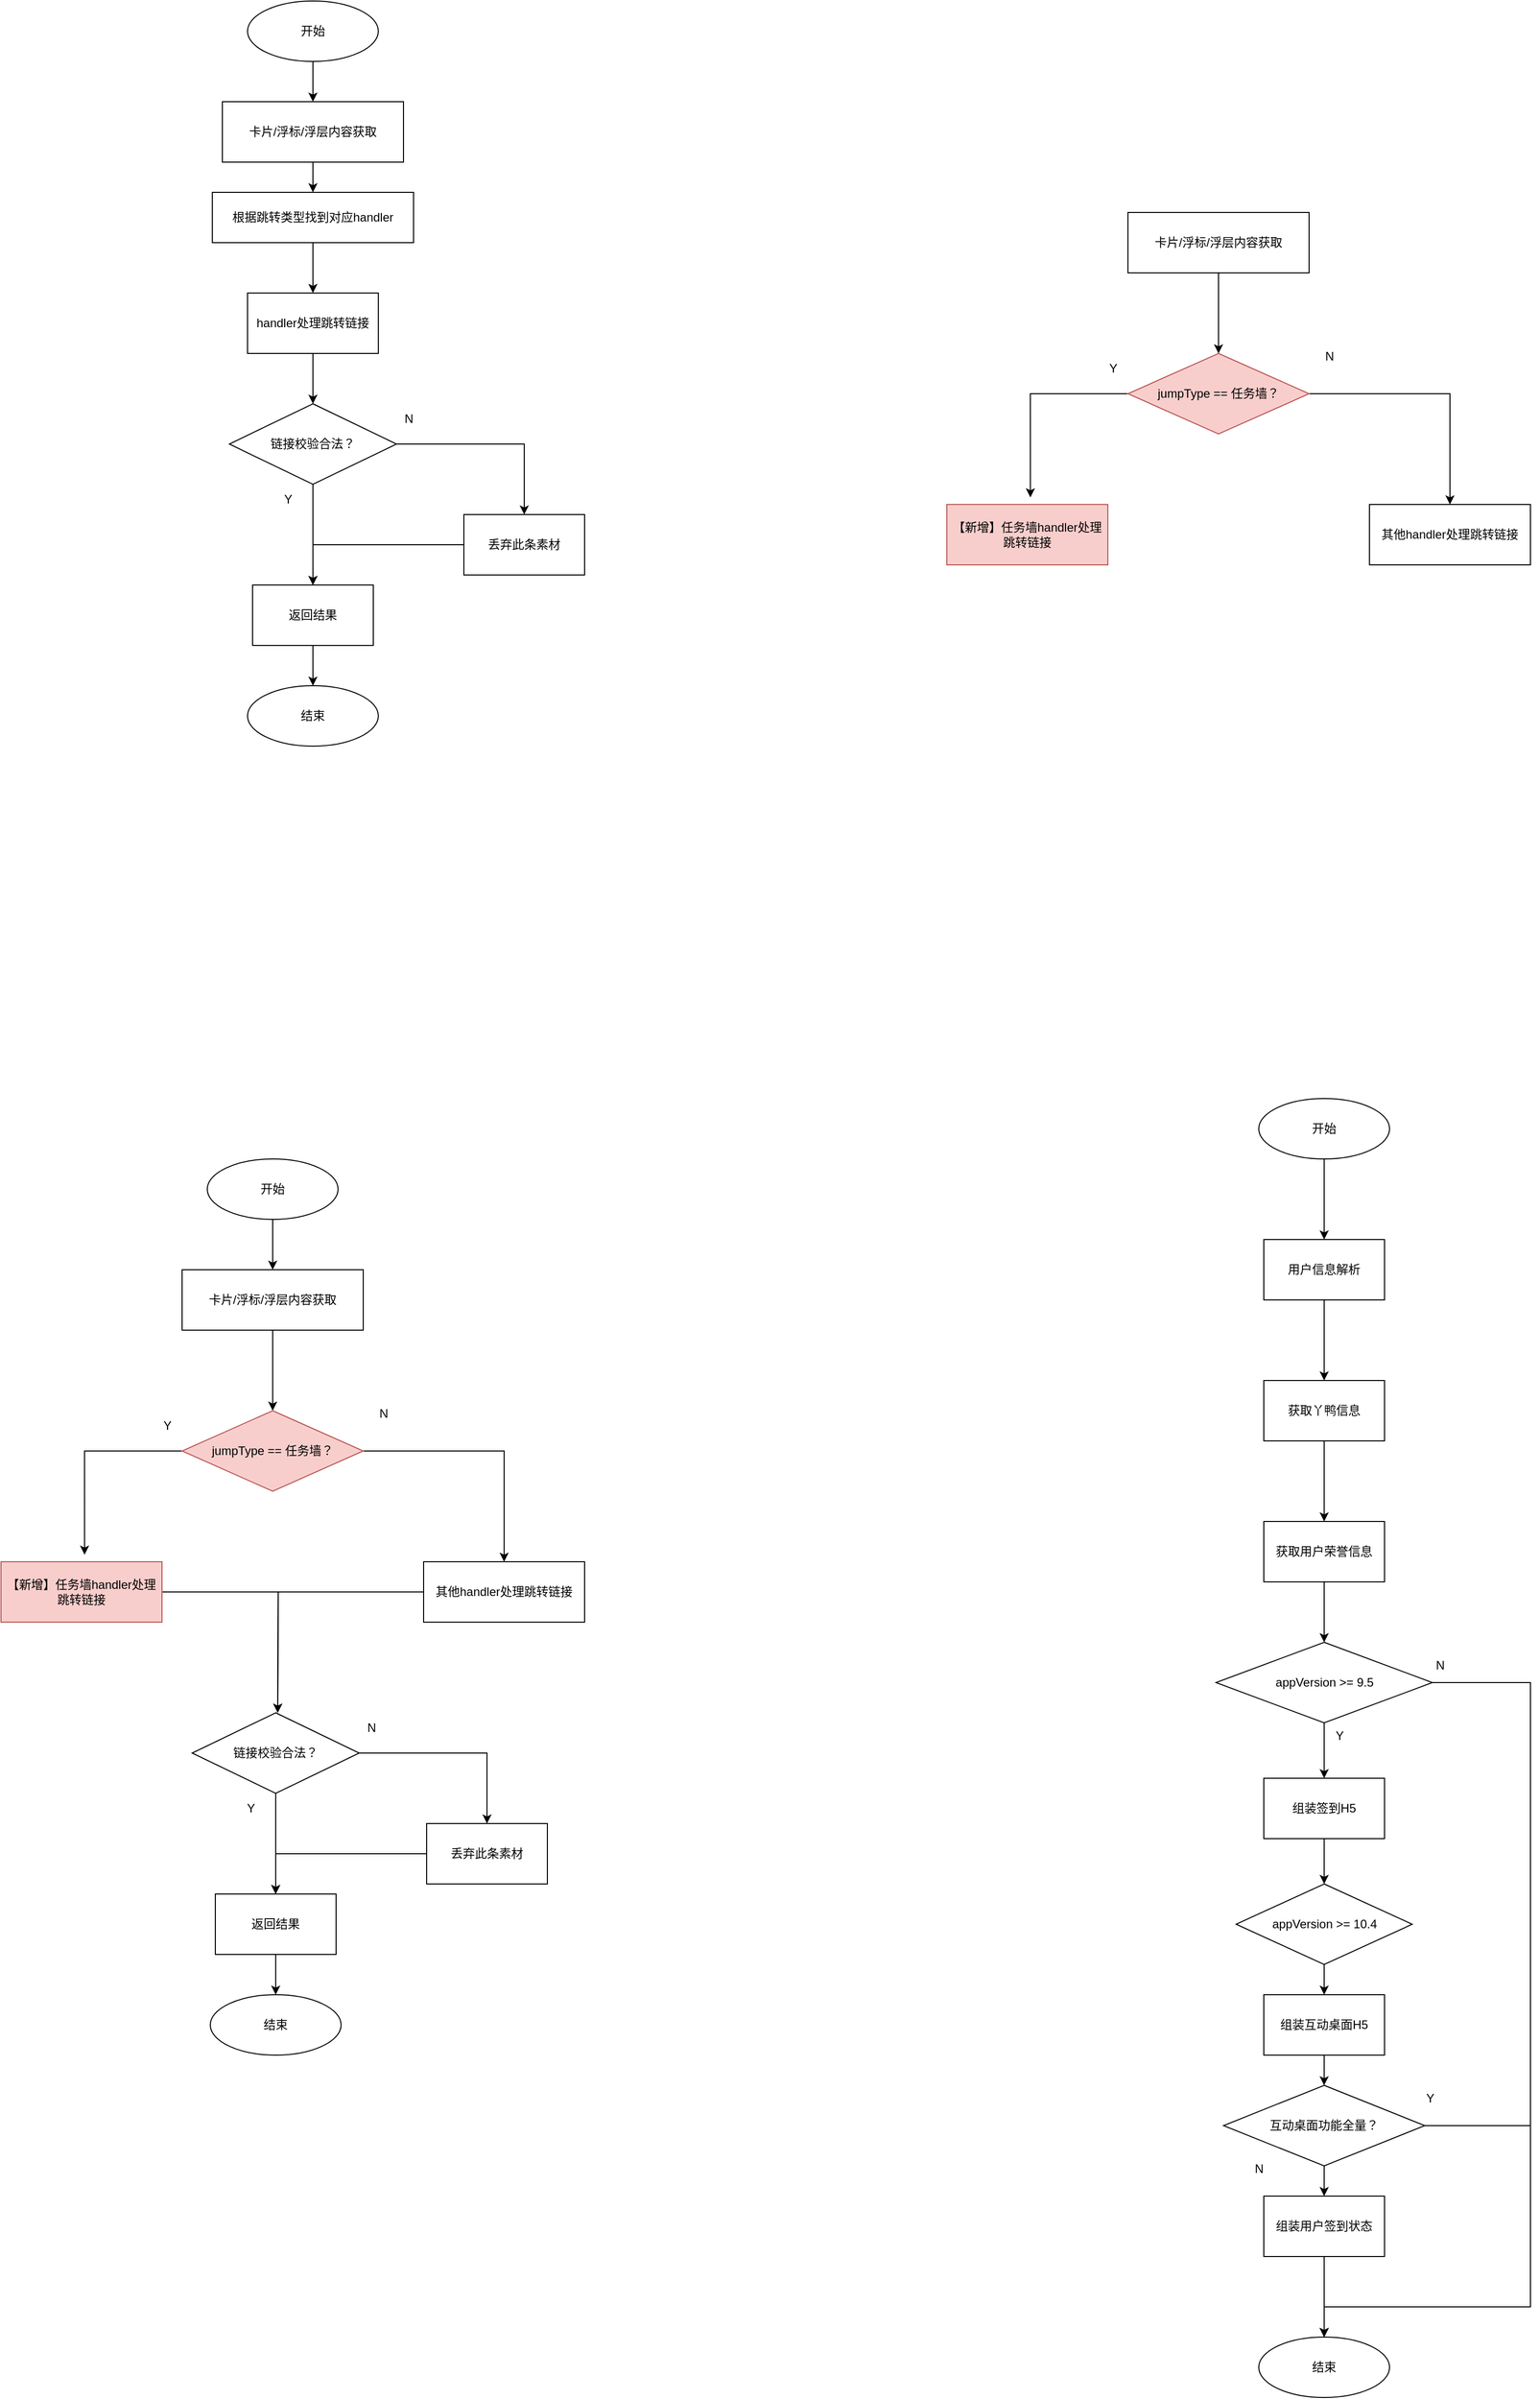 <mxfile version="28.0.6">
  <diagram name="第 1 页" id="rsgkCpmKNGYn_1RYENm2">
    <mxGraphModel dx="1678" dy="2057" grid="1" gridSize="10" guides="1" tooltips="1" connect="1" arrows="1" fold="1" page="1" pageScale="1" pageWidth="827" pageHeight="1169" math="0" shadow="0">
      <root>
        <mxCell id="0" />
        <mxCell id="1" parent="0" />
        <mxCell id="QA0QUVK-8WRyYNtd_WsQ-3" value="" style="edgeStyle=orthogonalEdgeStyle;rounded=0;orthogonalLoop=1;jettySize=auto;html=1;" parent="1" source="QA0QUVK-8WRyYNtd_WsQ-1" edge="1">
          <mxGeometry relative="1" as="geometry">
            <mxPoint x="380" y="60" as="targetPoint" />
          </mxGeometry>
        </mxCell>
        <mxCell id="QA0QUVK-8WRyYNtd_WsQ-1" value="卡片/浮标/浮层内容获取" style="whiteSpace=wrap;html=1;" parent="1" vertex="1">
          <mxGeometry x="290" y="-30" width="180" height="60" as="geometry" />
        </mxCell>
        <mxCell id="QA0QUVK-8WRyYNtd_WsQ-10" value="" style="edgeStyle=orthogonalEdgeStyle;rounded=0;orthogonalLoop=1;jettySize=auto;html=1;" parent="1" source="QA0QUVK-8WRyYNtd_WsQ-7" target="QA0QUVK-8WRyYNtd_WsQ-9" edge="1">
          <mxGeometry relative="1" as="geometry" />
        </mxCell>
        <mxCell id="QA0QUVK-8WRyYNtd_WsQ-7" value="根据跳转类型找到对应handler" style="whiteSpace=wrap;html=1;" parent="1" vertex="1">
          <mxGeometry x="280" y="60" width="200" height="50" as="geometry" />
        </mxCell>
        <mxCell id="QA0QUVK-8WRyYNtd_WsQ-55" style="edgeStyle=orthogonalEdgeStyle;rounded=0;orthogonalLoop=1;jettySize=auto;html=1;entryX=0.5;entryY=0;entryDx=0;entryDy=0;" parent="1" source="QA0QUVK-8WRyYNtd_WsQ-9" target="QA0QUVK-8WRyYNtd_WsQ-45" edge="1">
          <mxGeometry relative="1" as="geometry" />
        </mxCell>
        <mxCell id="QA0QUVK-8WRyYNtd_WsQ-9" value="handler处理跳转链接" style="whiteSpace=wrap;html=1;" parent="1" vertex="1">
          <mxGeometry x="315" y="160" width="130" height="60" as="geometry" />
        </mxCell>
        <mxCell id="QA0QUVK-8WRyYNtd_WsQ-11" value="" style="edgeStyle=orthogonalEdgeStyle;rounded=0;orthogonalLoop=1;jettySize=auto;html=1;" parent="1" source="QA0QUVK-8WRyYNtd_WsQ-12" edge="1">
          <mxGeometry relative="1" as="geometry">
            <mxPoint x="340" y="1270" as="targetPoint" />
          </mxGeometry>
        </mxCell>
        <mxCell id="QA0QUVK-8WRyYNtd_WsQ-12" value="卡片/浮标/浮层内容获取" style="whiteSpace=wrap;html=1;" parent="1" vertex="1">
          <mxGeometry x="250" y="1130" width="180" height="60" as="geometry" />
        </mxCell>
        <mxCell id="QA0QUVK-8WRyYNtd_WsQ-13" value="" style="edgeStyle=orthogonalEdgeStyle;rounded=0;orthogonalLoop=1;jettySize=auto;html=1;exitX=1;exitY=0.5;exitDx=0;exitDy=0;" parent="1" source="QA0QUVK-8WRyYNtd_WsQ-18" target="QA0QUVK-8WRyYNtd_WsQ-15" edge="1">
          <mxGeometry relative="1" as="geometry">
            <mxPoint x="440" y="1295" as="sourcePoint" />
          </mxGeometry>
        </mxCell>
        <mxCell id="QA0QUVK-8WRyYNtd_WsQ-40" style="edgeStyle=orthogonalEdgeStyle;rounded=0;orthogonalLoop=1;jettySize=auto;html=1;entryX=0.5;entryY=0;entryDx=0;entryDy=0;" parent="1" source="QA0QUVK-8WRyYNtd_WsQ-15" edge="1">
          <mxGeometry relative="1" as="geometry">
            <mxPoint x="345" y="1570" as="targetPoint" />
          </mxGeometry>
        </mxCell>
        <mxCell id="QA0QUVK-8WRyYNtd_WsQ-15" value="其他handler处理跳转链接" style="whiteSpace=wrap;html=1;" parent="1" vertex="1">
          <mxGeometry x="490" y="1420" width="160" height="60" as="geometry" />
        </mxCell>
        <mxCell id="QA0QUVK-8WRyYNtd_WsQ-39" style="edgeStyle=orthogonalEdgeStyle;rounded=0;orthogonalLoop=1;jettySize=auto;html=1;entryX=0.5;entryY=0;entryDx=0;entryDy=0;" parent="1" source="QA0QUVK-8WRyYNtd_WsQ-16" edge="1">
          <mxGeometry relative="1" as="geometry">
            <mxPoint x="345" y="1570" as="targetPoint" />
          </mxGeometry>
        </mxCell>
        <mxCell id="QA0QUVK-8WRyYNtd_WsQ-16" value="【新增】任务墙handler处理跳转链接" style="whiteSpace=wrap;html=1;fillColor=#f8cecc;strokeColor=#b85450;" parent="1" vertex="1">
          <mxGeometry x="70" y="1420" width="160" height="60" as="geometry" />
        </mxCell>
        <mxCell id="QA0QUVK-8WRyYNtd_WsQ-17" style="edgeStyle=orthogonalEdgeStyle;rounded=0;orthogonalLoop=1;jettySize=auto;html=1;entryX=0.519;entryY=-0.117;entryDx=0;entryDy=0;entryPerimeter=0;exitX=0;exitY=0.5;exitDx=0;exitDy=0;" parent="1" source="QA0QUVK-8WRyYNtd_WsQ-18" target="QA0QUVK-8WRyYNtd_WsQ-16" edge="1">
          <mxGeometry relative="1" as="geometry">
            <mxPoint x="240" y="1295" as="sourcePoint" />
          </mxGeometry>
        </mxCell>
        <mxCell id="QA0QUVK-8WRyYNtd_WsQ-18" value="jumpType == 任务墙？" style="rhombus;whiteSpace=wrap;html=1;fillColor=#f8cecc;strokeColor=#b85450;" parent="1" vertex="1">
          <mxGeometry x="250" y="1270" width="180" height="80" as="geometry" />
        </mxCell>
        <mxCell id="QA0QUVK-8WRyYNtd_WsQ-21" value="Y" style="text;html=1;align=center;verticalAlign=middle;resizable=0;points=[];autosize=1;strokeColor=none;fillColor=none;" parent="1" vertex="1">
          <mxGeometry x="220" y="1270" width="30" height="30" as="geometry" />
        </mxCell>
        <mxCell id="QA0QUVK-8WRyYNtd_WsQ-23" value="N" style="text;html=1;align=center;verticalAlign=middle;resizable=0;points=[];autosize=1;strokeColor=none;fillColor=none;" parent="1" vertex="1">
          <mxGeometry x="435" y="1258" width="30" height="30" as="geometry" />
        </mxCell>
        <mxCell id="QA0QUVK-8WRyYNtd_WsQ-24" value="" style="edgeStyle=orthogonalEdgeStyle;rounded=0;orthogonalLoop=1;jettySize=auto;html=1;" parent="1" source="QA0QUVK-8WRyYNtd_WsQ-25" edge="1">
          <mxGeometry relative="1" as="geometry">
            <mxPoint x="1280" y="220" as="targetPoint" />
          </mxGeometry>
        </mxCell>
        <mxCell id="QA0QUVK-8WRyYNtd_WsQ-25" value="卡片/浮标/浮层内容获取" style="whiteSpace=wrap;html=1;" parent="1" vertex="1">
          <mxGeometry x="1190" y="80" width="180" height="60" as="geometry" />
        </mxCell>
        <mxCell id="QA0QUVK-8WRyYNtd_WsQ-26" value="" style="edgeStyle=orthogonalEdgeStyle;rounded=0;orthogonalLoop=1;jettySize=auto;html=1;exitX=1;exitY=0.5;exitDx=0;exitDy=0;" parent="1" source="QA0QUVK-8WRyYNtd_WsQ-30" target="QA0QUVK-8WRyYNtd_WsQ-27" edge="1">
          <mxGeometry relative="1" as="geometry">
            <mxPoint x="1380" y="245" as="sourcePoint" />
          </mxGeometry>
        </mxCell>
        <mxCell id="QA0QUVK-8WRyYNtd_WsQ-27" value="其他handler处理跳转链接" style="whiteSpace=wrap;html=1;" parent="1" vertex="1">
          <mxGeometry x="1430" y="370" width="160" height="60" as="geometry" />
        </mxCell>
        <mxCell id="QA0QUVK-8WRyYNtd_WsQ-28" value="【新增】任务墙handler处理跳转链接" style="whiteSpace=wrap;html=1;fillColor=#f8cecc;strokeColor=#b85450;" parent="1" vertex="1">
          <mxGeometry x="1010" y="370" width="160" height="60" as="geometry" />
        </mxCell>
        <mxCell id="QA0QUVK-8WRyYNtd_WsQ-29" style="edgeStyle=orthogonalEdgeStyle;rounded=0;orthogonalLoop=1;jettySize=auto;html=1;entryX=0.519;entryY=-0.117;entryDx=0;entryDy=0;entryPerimeter=0;exitX=0;exitY=0.5;exitDx=0;exitDy=0;" parent="1" source="QA0QUVK-8WRyYNtd_WsQ-30" target="QA0QUVK-8WRyYNtd_WsQ-28" edge="1">
          <mxGeometry relative="1" as="geometry">
            <mxPoint x="1180" y="245" as="sourcePoint" />
          </mxGeometry>
        </mxCell>
        <mxCell id="QA0QUVK-8WRyYNtd_WsQ-30" value="jumpType == 任务墙？" style="rhombus;whiteSpace=wrap;html=1;fillColor=#f8cecc;strokeColor=#b85450;" parent="1" vertex="1">
          <mxGeometry x="1190" y="220" width="180" height="80" as="geometry" />
        </mxCell>
        <mxCell id="QA0QUVK-8WRyYNtd_WsQ-31" value="Y" style="text;html=1;align=center;verticalAlign=middle;resizable=0;points=[];autosize=1;strokeColor=none;fillColor=none;" parent="1" vertex="1">
          <mxGeometry x="1160" y="220" width="30" height="30" as="geometry" />
        </mxCell>
        <mxCell id="QA0QUVK-8WRyYNtd_WsQ-32" value="N" style="text;html=1;align=center;verticalAlign=middle;resizable=0;points=[];autosize=1;strokeColor=none;fillColor=none;" parent="1" vertex="1">
          <mxGeometry x="1375" y="208" width="30" height="30" as="geometry" />
        </mxCell>
        <mxCell id="QA0QUVK-8WRyYNtd_WsQ-69" value="" style="edgeStyle=orthogonalEdgeStyle;rounded=0;orthogonalLoop=1;jettySize=auto;html=1;" parent="1" source="QA0QUVK-8WRyYNtd_WsQ-35" target="QA0QUVK-8WRyYNtd_WsQ-68" edge="1">
          <mxGeometry relative="1" as="geometry" />
        </mxCell>
        <mxCell id="QA0QUVK-8WRyYNtd_WsQ-35" value="开始" style="ellipse;whiteSpace=wrap;html=1;" parent="1" vertex="1">
          <mxGeometry x="1320" y="960" width="130" height="60" as="geometry" />
        </mxCell>
        <mxCell id="QA0QUVK-8WRyYNtd_WsQ-37" style="edgeStyle=orthogonalEdgeStyle;rounded=0;orthogonalLoop=1;jettySize=auto;html=1;entryX=0.5;entryY=0;entryDx=0;entryDy=0;" parent="1" source="QA0QUVK-8WRyYNtd_WsQ-36" target="QA0QUVK-8WRyYNtd_WsQ-12" edge="1">
          <mxGeometry relative="1" as="geometry" />
        </mxCell>
        <mxCell id="QA0QUVK-8WRyYNtd_WsQ-36" value="开始" style="ellipse;whiteSpace=wrap;html=1;" parent="1" vertex="1">
          <mxGeometry x="275" y="1020" width="130" height="60" as="geometry" />
        </mxCell>
        <mxCell id="QA0QUVK-8WRyYNtd_WsQ-42" style="edgeStyle=orthogonalEdgeStyle;rounded=0;orthogonalLoop=1;jettySize=auto;html=1;entryX=0.5;entryY=0;entryDx=0;entryDy=0;" parent="1" source="QA0QUVK-8WRyYNtd_WsQ-41" target="QA0QUVK-8WRyYNtd_WsQ-1" edge="1">
          <mxGeometry relative="1" as="geometry" />
        </mxCell>
        <mxCell id="QA0QUVK-8WRyYNtd_WsQ-41" value="开始" style="ellipse;whiteSpace=wrap;html=1;" parent="1" vertex="1">
          <mxGeometry x="315" y="-130" width="130" height="60" as="geometry" />
        </mxCell>
        <mxCell id="QA0QUVK-8WRyYNtd_WsQ-49" value="" style="edgeStyle=orthogonalEdgeStyle;rounded=0;orthogonalLoop=1;jettySize=auto;html=1;" parent="1" source="QA0QUVK-8WRyYNtd_WsQ-45" target="QA0QUVK-8WRyYNtd_WsQ-48" edge="1">
          <mxGeometry relative="1" as="geometry" />
        </mxCell>
        <mxCell id="QA0QUVK-8WRyYNtd_WsQ-51" value="" style="edgeStyle=orthogonalEdgeStyle;rounded=0;orthogonalLoop=1;jettySize=auto;html=1;" parent="1" source="QA0QUVK-8WRyYNtd_WsQ-45" target="QA0QUVK-8WRyYNtd_WsQ-50" edge="1">
          <mxGeometry relative="1" as="geometry" />
        </mxCell>
        <mxCell id="QA0QUVK-8WRyYNtd_WsQ-45" value="链接校验合法？" style="rhombus;whiteSpace=wrap;html=1;" parent="1" vertex="1">
          <mxGeometry x="297" y="270" width="166" height="80" as="geometry" />
        </mxCell>
        <mxCell id="QA0QUVK-8WRyYNtd_WsQ-52" style="edgeStyle=orthogonalEdgeStyle;rounded=0;orthogonalLoop=1;jettySize=auto;html=1;entryX=0.5;entryY=0;entryDx=0;entryDy=0;" parent="1" source="QA0QUVK-8WRyYNtd_WsQ-48" target="QA0QUVK-8WRyYNtd_WsQ-50" edge="1">
          <mxGeometry relative="1" as="geometry" />
        </mxCell>
        <mxCell id="QA0QUVK-8WRyYNtd_WsQ-48" value="丢弃此条素材" style="whiteSpace=wrap;html=1;" parent="1" vertex="1">
          <mxGeometry x="530" y="380" width="120" height="60" as="geometry" />
        </mxCell>
        <mxCell id="QA0QUVK-8WRyYNtd_WsQ-57" style="edgeStyle=orthogonalEdgeStyle;rounded=0;orthogonalLoop=1;jettySize=auto;html=1;entryX=0.5;entryY=0;entryDx=0;entryDy=0;" parent="1" source="QA0QUVK-8WRyYNtd_WsQ-50" target="QA0QUVK-8WRyYNtd_WsQ-56" edge="1">
          <mxGeometry relative="1" as="geometry" />
        </mxCell>
        <mxCell id="QA0QUVK-8WRyYNtd_WsQ-50" value="返回结果" style="whiteSpace=wrap;html=1;" parent="1" vertex="1">
          <mxGeometry x="320" y="450" width="120" height="60" as="geometry" />
        </mxCell>
        <mxCell id="QA0QUVK-8WRyYNtd_WsQ-53" value="N" style="text;html=1;align=center;verticalAlign=middle;resizable=0;points=[];autosize=1;strokeColor=none;fillColor=none;" parent="1" vertex="1">
          <mxGeometry x="460" y="270" width="30" height="30" as="geometry" />
        </mxCell>
        <mxCell id="QA0QUVK-8WRyYNtd_WsQ-54" value="Y" style="text;html=1;align=center;verticalAlign=middle;resizable=0;points=[];autosize=1;strokeColor=none;fillColor=none;" parent="1" vertex="1">
          <mxGeometry x="340" y="350" width="30" height="30" as="geometry" />
        </mxCell>
        <mxCell id="QA0QUVK-8WRyYNtd_WsQ-56" value="结束" style="ellipse;whiteSpace=wrap;html=1;" parent="1" vertex="1">
          <mxGeometry x="315" y="550" width="130" height="60" as="geometry" />
        </mxCell>
        <mxCell id="QA0QUVK-8WRyYNtd_WsQ-58" value="" style="edgeStyle=orthogonalEdgeStyle;rounded=0;orthogonalLoop=1;jettySize=auto;html=1;" parent="1" source="QA0QUVK-8WRyYNtd_WsQ-60" target="QA0QUVK-8WRyYNtd_WsQ-62" edge="1">
          <mxGeometry relative="1" as="geometry" />
        </mxCell>
        <mxCell id="QA0QUVK-8WRyYNtd_WsQ-59" value="" style="edgeStyle=orthogonalEdgeStyle;rounded=0;orthogonalLoop=1;jettySize=auto;html=1;" parent="1" source="QA0QUVK-8WRyYNtd_WsQ-60" target="QA0QUVK-8WRyYNtd_WsQ-64" edge="1">
          <mxGeometry relative="1" as="geometry" />
        </mxCell>
        <mxCell id="QA0QUVK-8WRyYNtd_WsQ-60" value="链接校验合法？" style="rhombus;whiteSpace=wrap;html=1;" parent="1" vertex="1">
          <mxGeometry x="260" y="1570" width="166" height="80" as="geometry" />
        </mxCell>
        <mxCell id="QA0QUVK-8WRyYNtd_WsQ-61" style="edgeStyle=orthogonalEdgeStyle;rounded=0;orthogonalLoop=1;jettySize=auto;html=1;entryX=0.5;entryY=0;entryDx=0;entryDy=0;" parent="1" source="QA0QUVK-8WRyYNtd_WsQ-62" target="QA0QUVK-8WRyYNtd_WsQ-64" edge="1">
          <mxGeometry relative="1" as="geometry" />
        </mxCell>
        <mxCell id="QA0QUVK-8WRyYNtd_WsQ-62" value="丢弃此条素材" style="whiteSpace=wrap;html=1;" parent="1" vertex="1">
          <mxGeometry x="493" y="1680" width="120" height="60" as="geometry" />
        </mxCell>
        <mxCell id="QA0QUVK-8WRyYNtd_WsQ-63" style="edgeStyle=orthogonalEdgeStyle;rounded=0;orthogonalLoop=1;jettySize=auto;html=1;entryX=0.5;entryY=0;entryDx=0;entryDy=0;" parent="1" source="QA0QUVK-8WRyYNtd_WsQ-64" target="QA0QUVK-8WRyYNtd_WsQ-67" edge="1">
          <mxGeometry relative="1" as="geometry" />
        </mxCell>
        <mxCell id="QA0QUVK-8WRyYNtd_WsQ-64" value="返回结果" style="whiteSpace=wrap;html=1;" parent="1" vertex="1">
          <mxGeometry x="283" y="1750" width="120" height="60" as="geometry" />
        </mxCell>
        <mxCell id="QA0QUVK-8WRyYNtd_WsQ-65" value="N" style="text;html=1;align=center;verticalAlign=middle;resizable=0;points=[];autosize=1;strokeColor=none;fillColor=none;" parent="1" vertex="1">
          <mxGeometry x="423" y="1570" width="30" height="30" as="geometry" />
        </mxCell>
        <mxCell id="QA0QUVK-8WRyYNtd_WsQ-66" value="Y" style="text;html=1;align=center;verticalAlign=middle;resizable=0;points=[];autosize=1;strokeColor=none;fillColor=none;" parent="1" vertex="1">
          <mxGeometry x="303" y="1650" width="30" height="30" as="geometry" />
        </mxCell>
        <mxCell id="QA0QUVK-8WRyYNtd_WsQ-67" value="结束" style="ellipse;whiteSpace=wrap;html=1;" parent="1" vertex="1">
          <mxGeometry x="278" y="1850" width="130" height="60" as="geometry" />
        </mxCell>
        <mxCell id="QA0QUVK-8WRyYNtd_WsQ-71" value="" style="edgeStyle=orthogonalEdgeStyle;rounded=0;orthogonalLoop=1;jettySize=auto;html=1;" parent="1" source="QA0QUVK-8WRyYNtd_WsQ-68" target="QA0QUVK-8WRyYNtd_WsQ-70" edge="1">
          <mxGeometry relative="1" as="geometry" />
        </mxCell>
        <mxCell id="QA0QUVK-8WRyYNtd_WsQ-68" value="用户信息解析" style="whiteSpace=wrap;html=1;" parent="1" vertex="1">
          <mxGeometry x="1325" y="1100" width="120" height="60" as="geometry" />
        </mxCell>
        <mxCell id="QA0QUVK-8WRyYNtd_WsQ-73" value="" style="edgeStyle=orthogonalEdgeStyle;rounded=0;orthogonalLoop=1;jettySize=auto;html=1;" parent="1" source="QA0QUVK-8WRyYNtd_WsQ-70" target="QA0QUVK-8WRyYNtd_WsQ-72" edge="1">
          <mxGeometry relative="1" as="geometry" />
        </mxCell>
        <mxCell id="QA0QUVK-8WRyYNtd_WsQ-70" value="获取丫鸭信息" style="whiteSpace=wrap;html=1;" parent="1" vertex="1">
          <mxGeometry x="1325" y="1240" width="120" height="60" as="geometry" />
        </mxCell>
        <mxCell id="znacegDmGpC1Pjf5fTg1-2" value="" style="edgeStyle=orthogonalEdgeStyle;rounded=0;orthogonalLoop=1;jettySize=auto;html=1;" edge="1" parent="1" source="QA0QUVK-8WRyYNtd_WsQ-72" target="znacegDmGpC1Pjf5fTg1-1">
          <mxGeometry relative="1" as="geometry" />
        </mxCell>
        <mxCell id="QA0QUVK-8WRyYNtd_WsQ-72" value="获取用户荣誉信息" style="whiteSpace=wrap;html=1;" parent="1" vertex="1">
          <mxGeometry x="1325" y="1380" width="120" height="60" as="geometry" />
        </mxCell>
        <mxCell id="znacegDmGpC1Pjf5fTg1-4" value="" style="edgeStyle=orthogonalEdgeStyle;rounded=0;orthogonalLoop=1;jettySize=auto;html=1;" edge="1" parent="1" source="znacegDmGpC1Pjf5fTg1-1" target="znacegDmGpC1Pjf5fTg1-3">
          <mxGeometry relative="1" as="geometry" />
        </mxCell>
        <mxCell id="znacegDmGpC1Pjf5fTg1-8" style="edgeStyle=orthogonalEdgeStyle;rounded=0;orthogonalLoop=1;jettySize=auto;html=1;entryX=0.5;entryY=0;entryDx=0;entryDy=0;" edge="1" parent="1" source="znacegDmGpC1Pjf5fTg1-1" target="znacegDmGpC1Pjf5fTg1-5">
          <mxGeometry relative="1" as="geometry">
            <Array as="points">
              <mxPoint x="1590" y="1540" />
              <mxPoint x="1590" y="2160" />
              <mxPoint x="1385" y="2160" />
            </Array>
          </mxGeometry>
        </mxCell>
        <mxCell id="znacegDmGpC1Pjf5fTg1-1" value="appVersion &amp;gt;= 9.5" style="rhombus;whiteSpace=wrap;html=1;" vertex="1" parent="1">
          <mxGeometry x="1277.5" y="1500" width="215" height="80" as="geometry" />
        </mxCell>
        <mxCell id="znacegDmGpC1Pjf5fTg1-10" value="" style="edgeStyle=orthogonalEdgeStyle;rounded=0;orthogonalLoop=1;jettySize=auto;html=1;" edge="1" parent="1" source="znacegDmGpC1Pjf5fTg1-3" target="znacegDmGpC1Pjf5fTg1-9">
          <mxGeometry relative="1" as="geometry" />
        </mxCell>
        <mxCell id="znacegDmGpC1Pjf5fTg1-3" value="组装签到H5" style="whiteSpace=wrap;html=1;" vertex="1" parent="1">
          <mxGeometry x="1325" y="1635" width="120" height="60" as="geometry" />
        </mxCell>
        <mxCell id="znacegDmGpC1Pjf5fTg1-5" value="结束" style="ellipse;whiteSpace=wrap;html=1;" vertex="1" parent="1">
          <mxGeometry x="1320" y="2190" width="130" height="60" as="geometry" />
        </mxCell>
        <mxCell id="znacegDmGpC1Pjf5fTg1-6" value="Y" style="text;html=1;align=center;verticalAlign=middle;resizable=0;points=[];autosize=1;strokeColor=none;fillColor=none;" vertex="1" parent="1">
          <mxGeometry x="1385" y="1578" width="30" height="30" as="geometry" />
        </mxCell>
        <mxCell id="znacegDmGpC1Pjf5fTg1-7" value="N" style="text;html=1;align=center;verticalAlign=middle;resizable=0;points=[];autosize=1;strokeColor=none;fillColor=none;" vertex="1" parent="1">
          <mxGeometry x="1485" y="1508" width="30" height="30" as="geometry" />
        </mxCell>
        <mxCell id="znacegDmGpC1Pjf5fTg1-12" value="" style="edgeStyle=orthogonalEdgeStyle;rounded=0;orthogonalLoop=1;jettySize=auto;html=1;" edge="1" parent="1" source="znacegDmGpC1Pjf5fTg1-9" target="znacegDmGpC1Pjf5fTg1-11">
          <mxGeometry relative="1" as="geometry" />
        </mxCell>
        <mxCell id="znacegDmGpC1Pjf5fTg1-9" value="appVersion &amp;gt;= 10.4" style="rhombus;whiteSpace=wrap;html=1;" vertex="1" parent="1">
          <mxGeometry x="1297.5" y="1740" width="175" height="80" as="geometry" />
        </mxCell>
        <mxCell id="znacegDmGpC1Pjf5fTg1-14" value="" style="edgeStyle=orthogonalEdgeStyle;rounded=0;orthogonalLoop=1;jettySize=auto;html=1;" edge="1" parent="1" source="znacegDmGpC1Pjf5fTg1-11">
          <mxGeometry relative="1" as="geometry">
            <mxPoint x="1384.941" y="1940" as="targetPoint" />
          </mxGeometry>
        </mxCell>
        <mxCell id="znacegDmGpC1Pjf5fTg1-11" value="组装互动桌面H5" style="whiteSpace=wrap;html=1;" vertex="1" parent="1">
          <mxGeometry x="1325" y="1850" width="120" height="60" as="geometry" />
        </mxCell>
        <mxCell id="znacegDmGpC1Pjf5fTg1-19" style="edgeStyle=orthogonalEdgeStyle;rounded=0;orthogonalLoop=1;jettySize=auto;html=1;entryX=0.5;entryY=0;entryDx=0;entryDy=0;" edge="1" parent="1" source="znacegDmGpC1Pjf5fTg1-17" target="znacegDmGpC1Pjf5fTg1-5">
          <mxGeometry relative="1" as="geometry">
            <Array as="points">
              <mxPoint x="1590" y="1980" />
              <mxPoint x="1590" y="2160" />
              <mxPoint x="1385" y="2160" />
            </Array>
          </mxGeometry>
        </mxCell>
        <mxCell id="znacegDmGpC1Pjf5fTg1-23" value="" style="edgeStyle=orthogonalEdgeStyle;rounded=0;orthogonalLoop=1;jettySize=auto;html=1;" edge="1" parent="1" source="znacegDmGpC1Pjf5fTg1-17" target="znacegDmGpC1Pjf5fTg1-22">
          <mxGeometry relative="1" as="geometry" />
        </mxCell>
        <mxCell id="znacegDmGpC1Pjf5fTg1-17" value="互动桌面功能全量？" style="rhombus;whiteSpace=wrap;html=1;" vertex="1" parent="1">
          <mxGeometry x="1285" y="1940" width="200" height="80" as="geometry" />
        </mxCell>
        <mxCell id="znacegDmGpC1Pjf5fTg1-20" value="Y" style="text;html=1;align=center;verticalAlign=middle;resizable=0;points=[];autosize=1;strokeColor=none;fillColor=none;" vertex="1" parent="1">
          <mxGeometry x="1475" y="1938" width="30" height="30" as="geometry" />
        </mxCell>
        <mxCell id="znacegDmGpC1Pjf5fTg1-21" value="N" style="text;html=1;align=center;verticalAlign=middle;resizable=0;points=[];autosize=1;strokeColor=none;fillColor=none;" vertex="1" parent="1">
          <mxGeometry x="1305" y="2008" width="30" height="30" as="geometry" />
        </mxCell>
        <mxCell id="znacegDmGpC1Pjf5fTg1-24" style="edgeStyle=orthogonalEdgeStyle;rounded=0;orthogonalLoop=1;jettySize=auto;html=1;" edge="1" parent="1" source="znacegDmGpC1Pjf5fTg1-22">
          <mxGeometry relative="1" as="geometry">
            <mxPoint x="1385.0" y="2190" as="targetPoint" />
          </mxGeometry>
        </mxCell>
        <mxCell id="znacegDmGpC1Pjf5fTg1-22" value="组装用户签到状态" style="whiteSpace=wrap;html=1;" vertex="1" parent="1">
          <mxGeometry x="1325" y="2050" width="120" height="60" as="geometry" />
        </mxCell>
      </root>
    </mxGraphModel>
  </diagram>
</mxfile>
